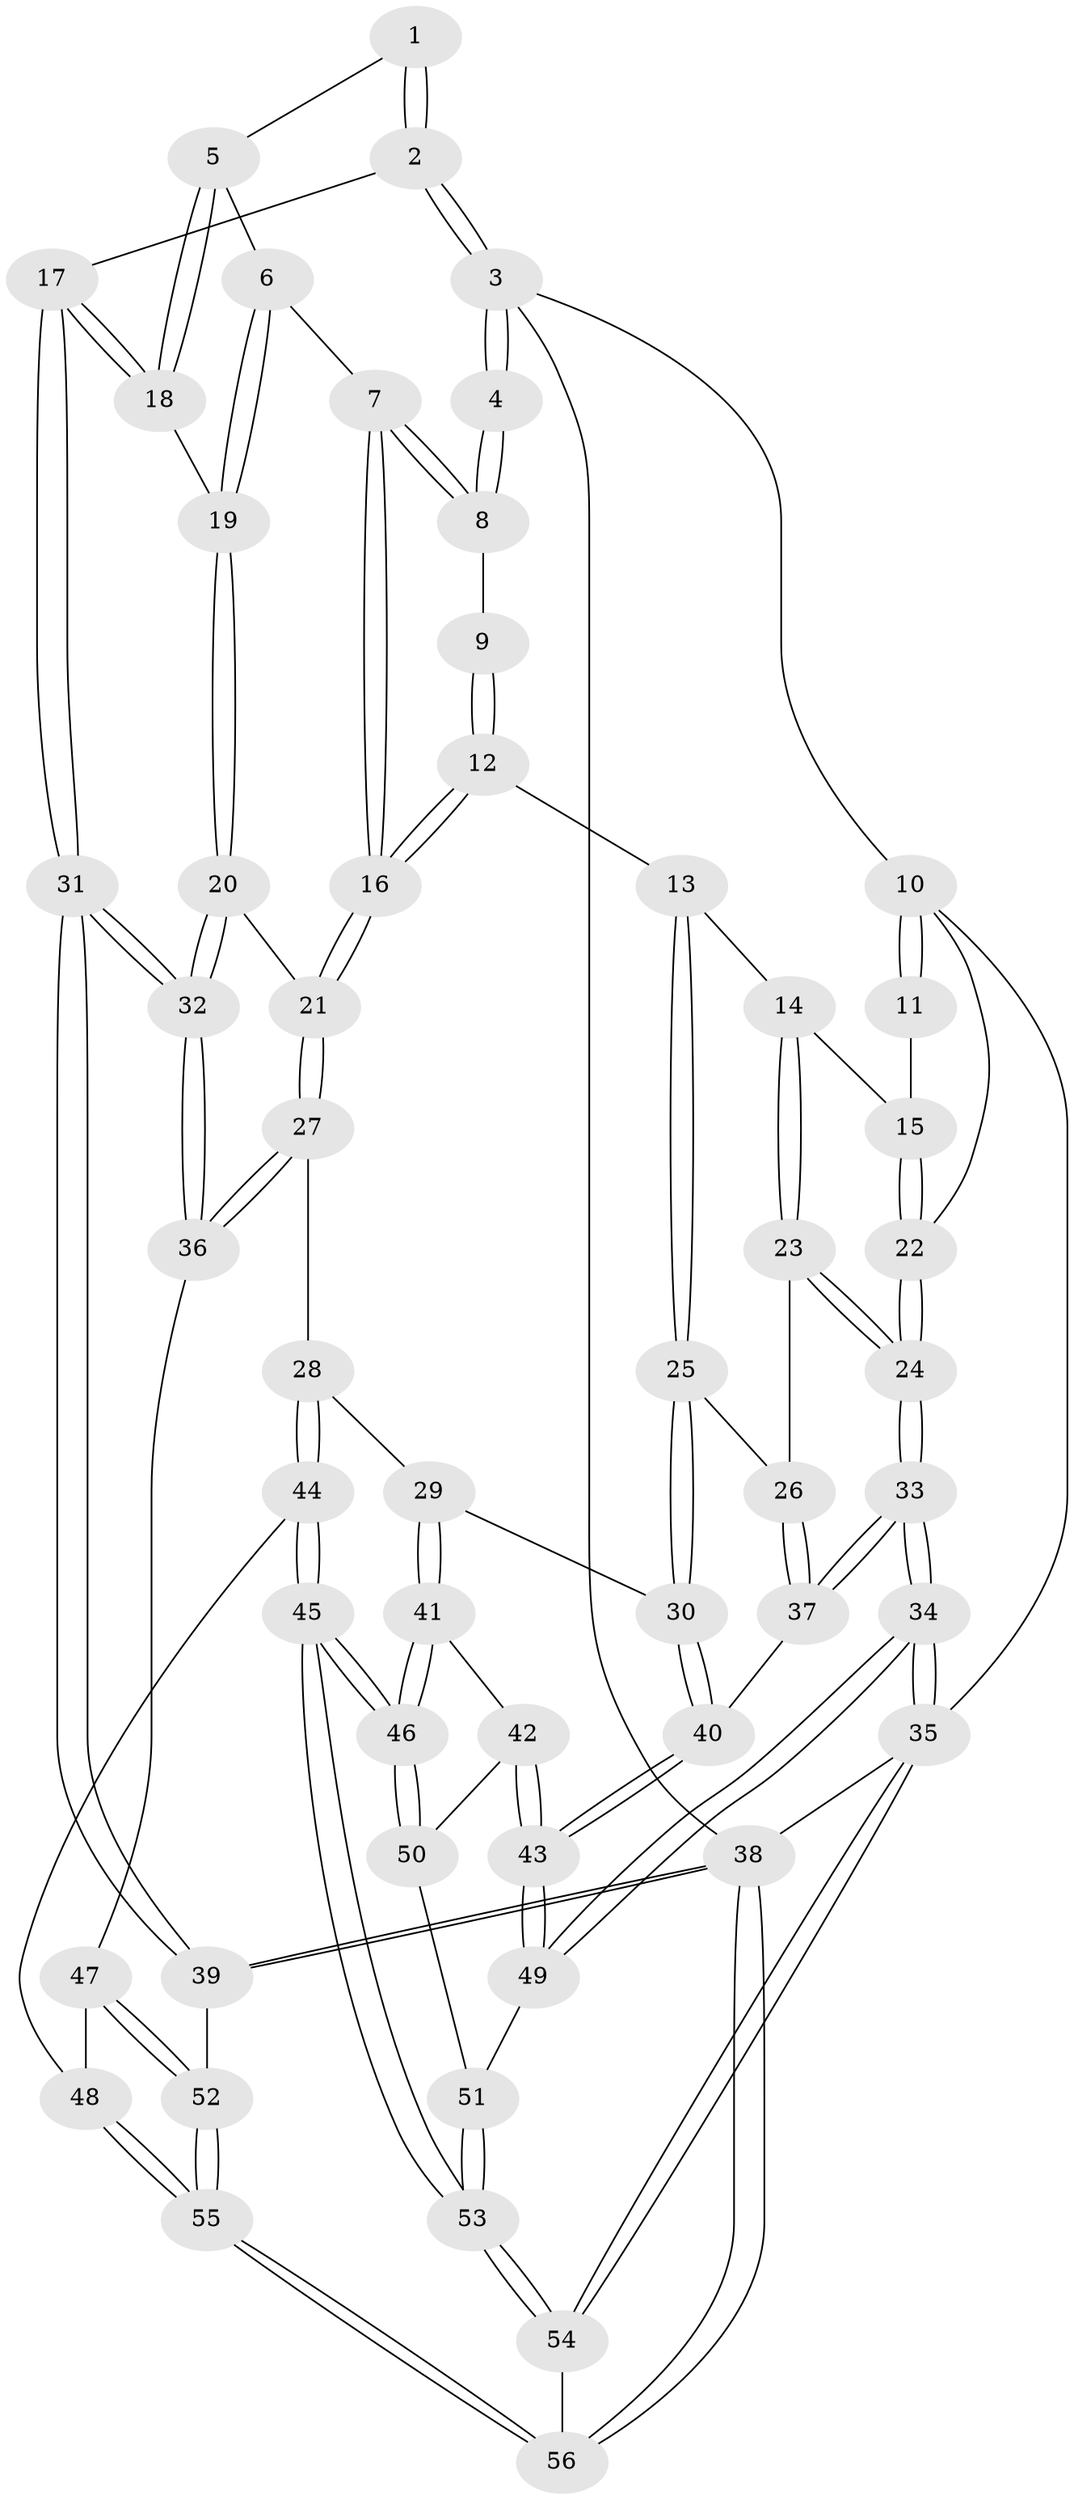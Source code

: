 // coarse degree distribution, {4: 0.30303030303030304, 5: 0.24242424242424243, 3: 0.18181818181818182, 2: 0.030303030303030304, 6: 0.18181818181818182, 10: 0.030303030303030304, 8: 0.030303030303030304}
// Generated by graph-tools (version 1.1) at 2025/05/03/04/25 22:05:32]
// undirected, 56 vertices, 137 edges
graph export_dot {
graph [start="1"]
  node [color=gray90,style=filled];
  1 [pos="+0.9044002466001065+0.11946668592591181"];
  2 [pos="+1+0.25984501070848715"];
  3 [pos="+1+0"];
  4 [pos="+0.8188180483453864+0"];
  5 [pos="+0.9002496043712868+0.20904608893919416"];
  6 [pos="+0.86216741199091+0.225861014806843"];
  7 [pos="+0.6961607107678702+0.2129741841683846"];
  8 [pos="+0.6263918685001604+0"];
  9 [pos="+0.5292502239849628+0"];
  10 [pos="+0+0"];
  11 [pos="+0.3482770032667242+0"];
  12 [pos="+0.4698797900180748+0.26206012339104673"];
  13 [pos="+0.37116543133250046+0.3390771708529955"];
  14 [pos="+0.32522488035145397+0.29060044795330303"];
  15 [pos="+0.31795640665289865+0.2715648809221262"];
  16 [pos="+0.6737962864925875+0.3658562072675005"];
  17 [pos="+1+0.3041165352275522"];
  18 [pos="+1+0.3097362189488561"];
  19 [pos="+0.832707107946578+0.4276287466784676"];
  20 [pos="+0.8179135252593176+0.4413706477947193"];
  21 [pos="+0.6863751975668985+0.4278207735186653"];
  22 [pos="+0+0.02875014677351937"];
  23 [pos="+0.038092509649511115+0.37453337509088724"];
  24 [pos="+0+0.25634659699068024"];
  25 [pos="+0.3824823613260989+0.5419836605681349"];
  26 [pos="+0.17763794211862635+0.4866835090567432"];
  27 [pos="+0.5641682120351937+0.5641223336960233"];
  28 [pos="+0.5203780151353804+0.5770395574493677"];
  29 [pos="+0.41017804598760843+0.5673380901106743"];
  30 [pos="+0.38645511160766427+0.5466842984521952"];
  31 [pos="+1+0.7365587210331281"];
  32 [pos="+1+0.6723261482231446"];
  33 [pos="+0+0.5989871939468677"];
  34 [pos="+0+1"];
  35 [pos="+0+1"];
  36 [pos="+0.7581676468875366+0.7319942513307593"];
  37 [pos="+0.07299245532470747+0.6853869180598424"];
  38 [pos="+1+1"];
  39 [pos="+1+0.8229044284445186"];
  40 [pos="+0.09478400169671787+0.7098531693475396"];
  41 [pos="+0.36787289481076385+0.6653325326052156"];
  42 [pos="+0.17897636926246413+0.7705101848227807"];
  43 [pos="+0.11601348668006786+0.760661483473238"];
  44 [pos="+0.5552265810975271+0.8504220346483519"];
  45 [pos="+0.3660986446707094+0.9056239001996969"];
  46 [pos="+0.35733640407072775+0.8746969381578683"];
  47 [pos="+0.7486106101540854+0.770772709684385"];
  48 [pos="+0.5993506728732454+0.8865186893608844"];
  49 [pos="+0.07789465568910191+0.8411144230875742"];
  50 [pos="+0.21537898781789674+0.8198444651819982"];
  51 [pos="+0.190485437652388+0.9050600193206737"];
  52 [pos="+0.801857518981447+0.9286377942510821"];
  53 [pos="+0.31050761455376824+1"];
  54 [pos="+0.3068708922388486+1"];
  55 [pos="+0.6713540009755168+1"];
  56 [pos="+0.6653117753289474+1"];
  1 -- 2;
  1 -- 2;
  1 -- 5;
  2 -- 3;
  2 -- 3;
  2 -- 17;
  3 -- 4;
  3 -- 4;
  3 -- 10;
  3 -- 38;
  4 -- 8;
  4 -- 8;
  5 -- 6;
  5 -- 18;
  5 -- 18;
  6 -- 7;
  6 -- 19;
  6 -- 19;
  7 -- 8;
  7 -- 8;
  7 -- 16;
  7 -- 16;
  8 -- 9;
  9 -- 12;
  9 -- 12;
  10 -- 11;
  10 -- 11;
  10 -- 22;
  10 -- 35;
  11 -- 15;
  12 -- 13;
  12 -- 16;
  12 -- 16;
  13 -- 14;
  13 -- 25;
  13 -- 25;
  14 -- 15;
  14 -- 23;
  14 -- 23;
  15 -- 22;
  15 -- 22;
  16 -- 21;
  16 -- 21;
  17 -- 18;
  17 -- 18;
  17 -- 31;
  17 -- 31;
  18 -- 19;
  19 -- 20;
  19 -- 20;
  20 -- 21;
  20 -- 32;
  20 -- 32;
  21 -- 27;
  21 -- 27;
  22 -- 24;
  22 -- 24;
  23 -- 24;
  23 -- 24;
  23 -- 26;
  24 -- 33;
  24 -- 33;
  25 -- 26;
  25 -- 30;
  25 -- 30;
  26 -- 37;
  26 -- 37;
  27 -- 28;
  27 -- 36;
  27 -- 36;
  28 -- 29;
  28 -- 44;
  28 -- 44;
  29 -- 30;
  29 -- 41;
  29 -- 41;
  30 -- 40;
  30 -- 40;
  31 -- 32;
  31 -- 32;
  31 -- 39;
  31 -- 39;
  32 -- 36;
  32 -- 36;
  33 -- 34;
  33 -- 34;
  33 -- 37;
  33 -- 37;
  34 -- 35;
  34 -- 35;
  34 -- 49;
  34 -- 49;
  35 -- 54;
  35 -- 54;
  35 -- 38;
  36 -- 47;
  37 -- 40;
  38 -- 39;
  38 -- 39;
  38 -- 56;
  38 -- 56;
  39 -- 52;
  40 -- 43;
  40 -- 43;
  41 -- 42;
  41 -- 46;
  41 -- 46;
  42 -- 43;
  42 -- 43;
  42 -- 50;
  43 -- 49;
  43 -- 49;
  44 -- 45;
  44 -- 45;
  44 -- 48;
  45 -- 46;
  45 -- 46;
  45 -- 53;
  45 -- 53;
  46 -- 50;
  46 -- 50;
  47 -- 48;
  47 -- 52;
  47 -- 52;
  48 -- 55;
  48 -- 55;
  49 -- 51;
  50 -- 51;
  51 -- 53;
  51 -- 53;
  52 -- 55;
  52 -- 55;
  53 -- 54;
  53 -- 54;
  54 -- 56;
  55 -- 56;
  55 -- 56;
}
